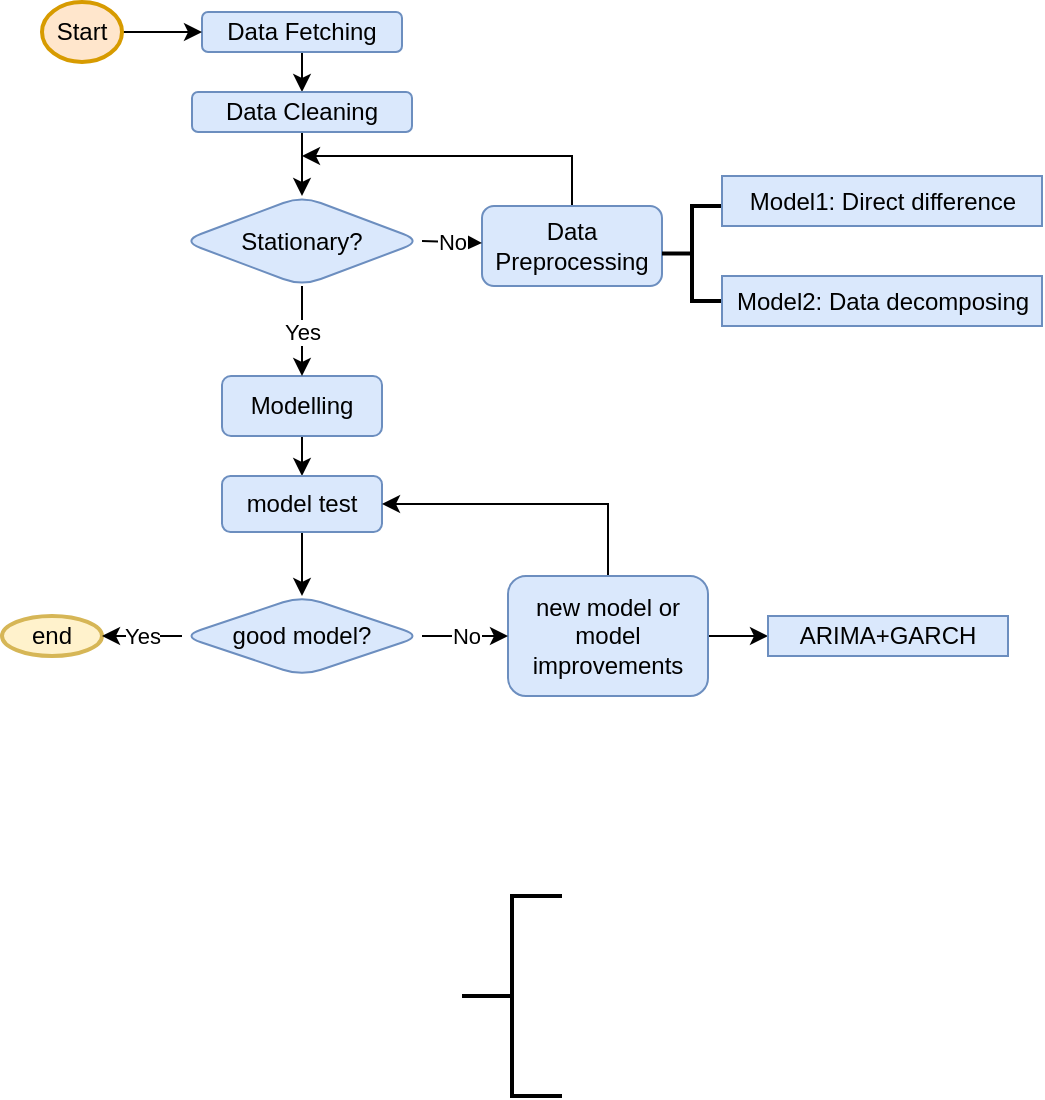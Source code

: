 <mxfile version="13.10.4" type="github">
  <diagram id="C5RBs43oDa-KdzZeNtuy" name="Page-1">
    <mxGraphModel dx="800" dy="490" grid="1" gridSize="10" guides="1" tooltips="1" connect="1" arrows="1" fold="1" page="1" pageScale="1" pageWidth="827" pageHeight="1169" math="0" shadow="0">
      <root>
        <mxCell id="WIyWlLk6GJQsqaUBKTNV-0" />
        <mxCell id="WIyWlLk6GJQsqaUBKTNV-1" parent="WIyWlLk6GJQsqaUBKTNV-0" />
        <mxCell id="Gn4-DQb1mFsybiADK4iX-2" style="edgeStyle=none;rounded=0;orthogonalLoop=1;jettySize=auto;html=1;exitX=0.5;exitY=1;exitDx=0;exitDy=0;entryX=0.5;entryY=0;entryDx=0;entryDy=0;" parent="WIyWlLk6GJQsqaUBKTNV-1" source="WIyWlLk6GJQsqaUBKTNV-3" target="WIyWlLk6GJQsqaUBKTNV-7" edge="1">
          <mxGeometry relative="1" as="geometry">
            <mxPoint x="220" y="158" as="targetPoint" />
          </mxGeometry>
        </mxCell>
        <mxCell id="WIyWlLk6GJQsqaUBKTNV-3" value="Data Fetching" style="rounded=1;whiteSpace=wrap;html=1;fontSize=12;glass=0;strokeWidth=1;shadow=0;fillColor=#dae8fc;strokeColor=#6c8ebf;" parent="WIyWlLk6GJQsqaUBKTNV-1" vertex="1">
          <mxGeometry x="170" y="108" width="100" height="20" as="geometry" />
        </mxCell>
        <mxCell id="Gn4-DQb1mFsybiADK4iX-8" value="" style="edgeStyle=none;rounded=0;orthogonalLoop=1;jettySize=auto;html=1;" parent="WIyWlLk6GJQsqaUBKTNV-1" source="WIyWlLk6GJQsqaUBKTNV-7" edge="1">
          <mxGeometry relative="1" as="geometry">
            <mxPoint x="220" y="200" as="targetPoint" />
          </mxGeometry>
        </mxCell>
        <mxCell id="WIyWlLk6GJQsqaUBKTNV-7" value="Data Cleaning" style="rounded=1;whiteSpace=wrap;html=1;fontSize=12;glass=0;strokeWidth=1;shadow=0;fillColor=#dae8fc;strokeColor=#6c8ebf;" parent="WIyWlLk6GJQsqaUBKTNV-1" vertex="1">
          <mxGeometry x="165" y="148" width="110" height="20" as="geometry" />
        </mxCell>
        <mxCell id="Gn4-DQb1mFsybiADK4iX-4" style="edgeStyle=none;rounded=0;orthogonalLoop=1;jettySize=auto;html=1;exitX=1;exitY=0.5;exitDx=0;exitDy=0;exitPerimeter=0;entryX=0;entryY=0.5;entryDx=0;entryDy=0;" parent="WIyWlLk6GJQsqaUBKTNV-1" source="Gn4-DQb1mFsybiADK4iX-3" target="WIyWlLk6GJQsqaUBKTNV-3" edge="1">
          <mxGeometry relative="1" as="geometry" />
        </mxCell>
        <mxCell id="Gn4-DQb1mFsybiADK4iX-3" value="Start" style="strokeWidth=2;html=1;shape=mxgraph.flowchart.start_1;whiteSpace=wrap;fillColor=#ffe6cc;strokeColor=#d79b00;" parent="WIyWlLk6GJQsqaUBKTNV-1" vertex="1">
          <mxGeometry x="90" y="103" width="40" height="30" as="geometry" />
        </mxCell>
        <mxCell id="Gn4-DQb1mFsybiADK4iX-7" value="Stationary?" style="rhombus;whiteSpace=wrap;html=1;rounded=1;shadow=0;strokeWidth=1;glass=0;fillColor=#dae8fc;strokeColor=#6c8ebf;" parent="WIyWlLk6GJQsqaUBKTNV-1" vertex="1">
          <mxGeometry x="160" y="200" width="120" height="45" as="geometry" />
        </mxCell>
        <mxCell id="Gn4-DQb1mFsybiADK4iX-12" style="edgeStyle=none;rounded=0;orthogonalLoop=1;jettySize=auto;html=1;exitX=0.5;exitY=0;exitDx=0;exitDy=0;" parent="WIyWlLk6GJQsqaUBKTNV-1" source="Gn4-DQb1mFsybiADK4iX-9" edge="1">
          <mxGeometry relative="1" as="geometry">
            <mxPoint x="220" y="180" as="targetPoint" />
            <Array as="points">
              <mxPoint x="355" y="180" />
            </Array>
          </mxGeometry>
        </mxCell>
        <mxCell id="Gn4-DQb1mFsybiADK4iX-9" value="Data Preprocessing" style="whiteSpace=wrap;html=1;rounded=1;shadow=0;strokeWidth=1;glass=0;fillColor=#dae8fc;strokeColor=#6c8ebf;" parent="WIyWlLk6GJQsqaUBKTNV-1" vertex="1">
          <mxGeometry x="310" y="205" width="90" height="40" as="geometry" />
        </mxCell>
        <mxCell id="Gn4-DQb1mFsybiADK4iX-10" value="No" style="edgeStyle=none;rounded=0;orthogonalLoop=1;jettySize=auto;html=1;exitX=1;exitY=0.5;exitDx=0;exitDy=0;" parent="WIyWlLk6GJQsqaUBKTNV-1" source="Gn4-DQb1mFsybiADK4iX-7" target="Gn4-DQb1mFsybiADK4iX-9" edge="1">
          <mxGeometry relative="1" as="geometry">
            <mxPoint x="280" y="228" as="sourcePoint" />
          </mxGeometry>
        </mxCell>
        <mxCell id="Gn4-DQb1mFsybiADK4iX-24" value="" style="edgeStyle=none;rounded=0;orthogonalLoop=1;jettySize=auto;html=1;" parent="WIyWlLk6GJQsqaUBKTNV-1" source="Gn4-DQb1mFsybiADK4iX-14" target="Gn4-DQb1mFsybiADK4iX-23" edge="1">
          <mxGeometry relative="1" as="geometry" />
        </mxCell>
        <mxCell id="Gn4-DQb1mFsybiADK4iX-14" value="Modelling" style="whiteSpace=wrap;html=1;rounded=1;shadow=0;strokeWidth=1;glass=0;fillColor=#dae8fc;strokeColor=#6c8ebf;" parent="WIyWlLk6GJQsqaUBKTNV-1" vertex="1">
          <mxGeometry x="180" y="290" width="80" height="30" as="geometry" />
        </mxCell>
        <mxCell id="Gn4-DQb1mFsybiADK4iX-15" value="Yes" style="edgeStyle=none;rounded=0;orthogonalLoop=1;jettySize=auto;html=1;" parent="WIyWlLk6GJQsqaUBKTNV-1" source="Gn4-DQb1mFsybiADK4iX-7" target="Gn4-DQb1mFsybiADK4iX-14" edge="1">
          <mxGeometry relative="1" as="geometry" />
        </mxCell>
        <mxCell id="Gn4-DQb1mFsybiADK4iX-26" value="" style="edgeStyle=none;rounded=0;orthogonalLoop=1;jettySize=auto;html=1;" parent="WIyWlLk6GJQsqaUBKTNV-1" source="Gn4-DQb1mFsybiADK4iX-23" target="Gn4-DQb1mFsybiADK4iX-25" edge="1">
          <mxGeometry relative="1" as="geometry" />
        </mxCell>
        <mxCell id="Gn4-DQb1mFsybiADK4iX-23" value="model test" style="whiteSpace=wrap;html=1;rounded=1;shadow=0;strokeWidth=1;glass=0;fillColor=#dae8fc;strokeColor=#6c8ebf;" parent="WIyWlLk6GJQsqaUBKTNV-1" vertex="1">
          <mxGeometry x="180" y="340" width="80" height="28" as="geometry" />
        </mxCell>
        <mxCell id="Gn4-DQb1mFsybiADK4iX-25" value="good model?" style="rhombus;whiteSpace=wrap;html=1;rounded=1;shadow=0;strokeWidth=1;glass=0;fillColor=#dae8fc;strokeColor=#6c8ebf;" parent="WIyWlLk6GJQsqaUBKTNV-1" vertex="1">
          <mxGeometry x="160" y="400" width="120" height="40" as="geometry" />
        </mxCell>
        <mxCell id="Gn4-DQb1mFsybiADK4iX-29" style="edgeStyle=none;rounded=0;orthogonalLoop=1;jettySize=auto;html=1;exitX=0.5;exitY=0;exitDx=0;exitDy=0;entryX=1;entryY=0.5;entryDx=0;entryDy=0;" parent="WIyWlLk6GJQsqaUBKTNV-1" source="Gn4-DQb1mFsybiADK4iX-27" target="Gn4-DQb1mFsybiADK4iX-23" edge="1">
          <mxGeometry relative="1" as="geometry">
            <Array as="points">
              <mxPoint x="373" y="370" />
              <mxPoint x="373" y="354" />
            </Array>
          </mxGeometry>
        </mxCell>
        <mxCell id="-Uv2jy6pNUa-iG-lvCQI-1" style="edgeStyle=orthogonalEdgeStyle;rounded=0;orthogonalLoop=1;jettySize=auto;html=1;exitX=1;exitY=0.5;exitDx=0;exitDy=0;entryX=0;entryY=0.5;entryDx=0;entryDy=0;" edge="1" parent="WIyWlLk6GJQsqaUBKTNV-1" source="Gn4-DQb1mFsybiADK4iX-27" target="Gn4-DQb1mFsybiADK4iX-40">
          <mxGeometry relative="1" as="geometry" />
        </mxCell>
        <mxCell id="Gn4-DQb1mFsybiADK4iX-27" value="new model or model improvements" style="whiteSpace=wrap;html=1;rounded=1;shadow=0;strokeWidth=1;glass=0;fillColor=#dae8fc;strokeColor=#6c8ebf;" parent="WIyWlLk6GJQsqaUBKTNV-1" vertex="1">
          <mxGeometry x="323" y="390" width="100" height="60" as="geometry" />
        </mxCell>
        <mxCell id="Gn4-DQb1mFsybiADK4iX-28" value="No" style="edgeStyle=none;rounded=0;orthogonalLoop=1;jettySize=auto;html=1;" parent="WIyWlLk6GJQsqaUBKTNV-1" source="Gn4-DQb1mFsybiADK4iX-25" target="Gn4-DQb1mFsybiADK4iX-27" edge="1">
          <mxGeometry relative="1" as="geometry" />
        </mxCell>
        <mxCell id="Gn4-DQb1mFsybiADK4iX-30" value="end" style="ellipse;whiteSpace=wrap;html=1;rounded=1;shadow=0;strokeWidth=2;glass=0;fillColor=#fff2cc;strokeColor=#d6b656;" parent="WIyWlLk6GJQsqaUBKTNV-1" vertex="1">
          <mxGeometry x="70" y="410" width="50" height="20" as="geometry" />
        </mxCell>
        <mxCell id="Gn4-DQb1mFsybiADK4iX-31" value="Yes" style="edgeStyle=none;rounded=0;orthogonalLoop=1;jettySize=auto;html=1;" parent="WIyWlLk6GJQsqaUBKTNV-1" source="Gn4-DQb1mFsybiADK4iX-25" target="Gn4-DQb1mFsybiADK4iX-30" edge="1">
          <mxGeometry relative="1" as="geometry" />
        </mxCell>
        <mxCell id="Gn4-DQb1mFsybiADK4iX-32" value="" style="strokeWidth=2;html=1;shape=mxgraph.flowchart.annotation_2;align=left;labelPosition=right;pointerEvents=1;" parent="WIyWlLk6GJQsqaUBKTNV-1" vertex="1">
          <mxGeometry x="400" y="205" width="30" height="47.5" as="geometry" />
        </mxCell>
        <mxCell id="Gn4-DQb1mFsybiADK4iX-33" value="Model1: Direct difference" style="html=1;fillColor=#dae8fc;strokeColor=#6c8ebf;" parent="WIyWlLk6GJQsqaUBKTNV-1" vertex="1">
          <mxGeometry x="430" y="190" width="160" height="25" as="geometry" />
        </mxCell>
        <mxCell id="Gn4-DQb1mFsybiADK4iX-34" value="Model2: Data decomposing" style="html=1;fillColor=#dae8fc;strokeColor=#6c8ebf;" parent="WIyWlLk6GJQsqaUBKTNV-1" vertex="1">
          <mxGeometry x="430" y="240" width="160" height="25" as="geometry" />
        </mxCell>
        <mxCell id="Gn4-DQb1mFsybiADK4iX-38" style="edgeStyle=none;rounded=0;orthogonalLoop=1;jettySize=auto;html=1;exitX=0.25;exitY=0;exitDx=0;exitDy=0;" parent="WIyWlLk6GJQsqaUBKTNV-1" source="Gn4-DQb1mFsybiADK4iX-34" target="Gn4-DQb1mFsybiADK4iX-34" edge="1">
          <mxGeometry relative="1" as="geometry" />
        </mxCell>
        <mxCell id="Gn4-DQb1mFsybiADK4iX-40" value="ARIMA+GARCH" style="whiteSpace=wrap;html=1;align=center;fillColor=#dae8fc;strokeColor=#6c8ebf;" parent="WIyWlLk6GJQsqaUBKTNV-1" vertex="1">
          <mxGeometry x="453" y="410" width="120" height="20" as="geometry" />
        </mxCell>
        <mxCell id="-Uv2jy6pNUa-iG-lvCQI-7" value="" style="strokeWidth=2;html=1;shape=mxgraph.flowchart.annotation_2;align=left;labelPosition=right;pointerEvents=1;" vertex="1" parent="WIyWlLk6GJQsqaUBKTNV-1">
          <mxGeometry x="300" y="550" width="50" height="100" as="geometry" />
        </mxCell>
      </root>
    </mxGraphModel>
  </diagram>
</mxfile>
